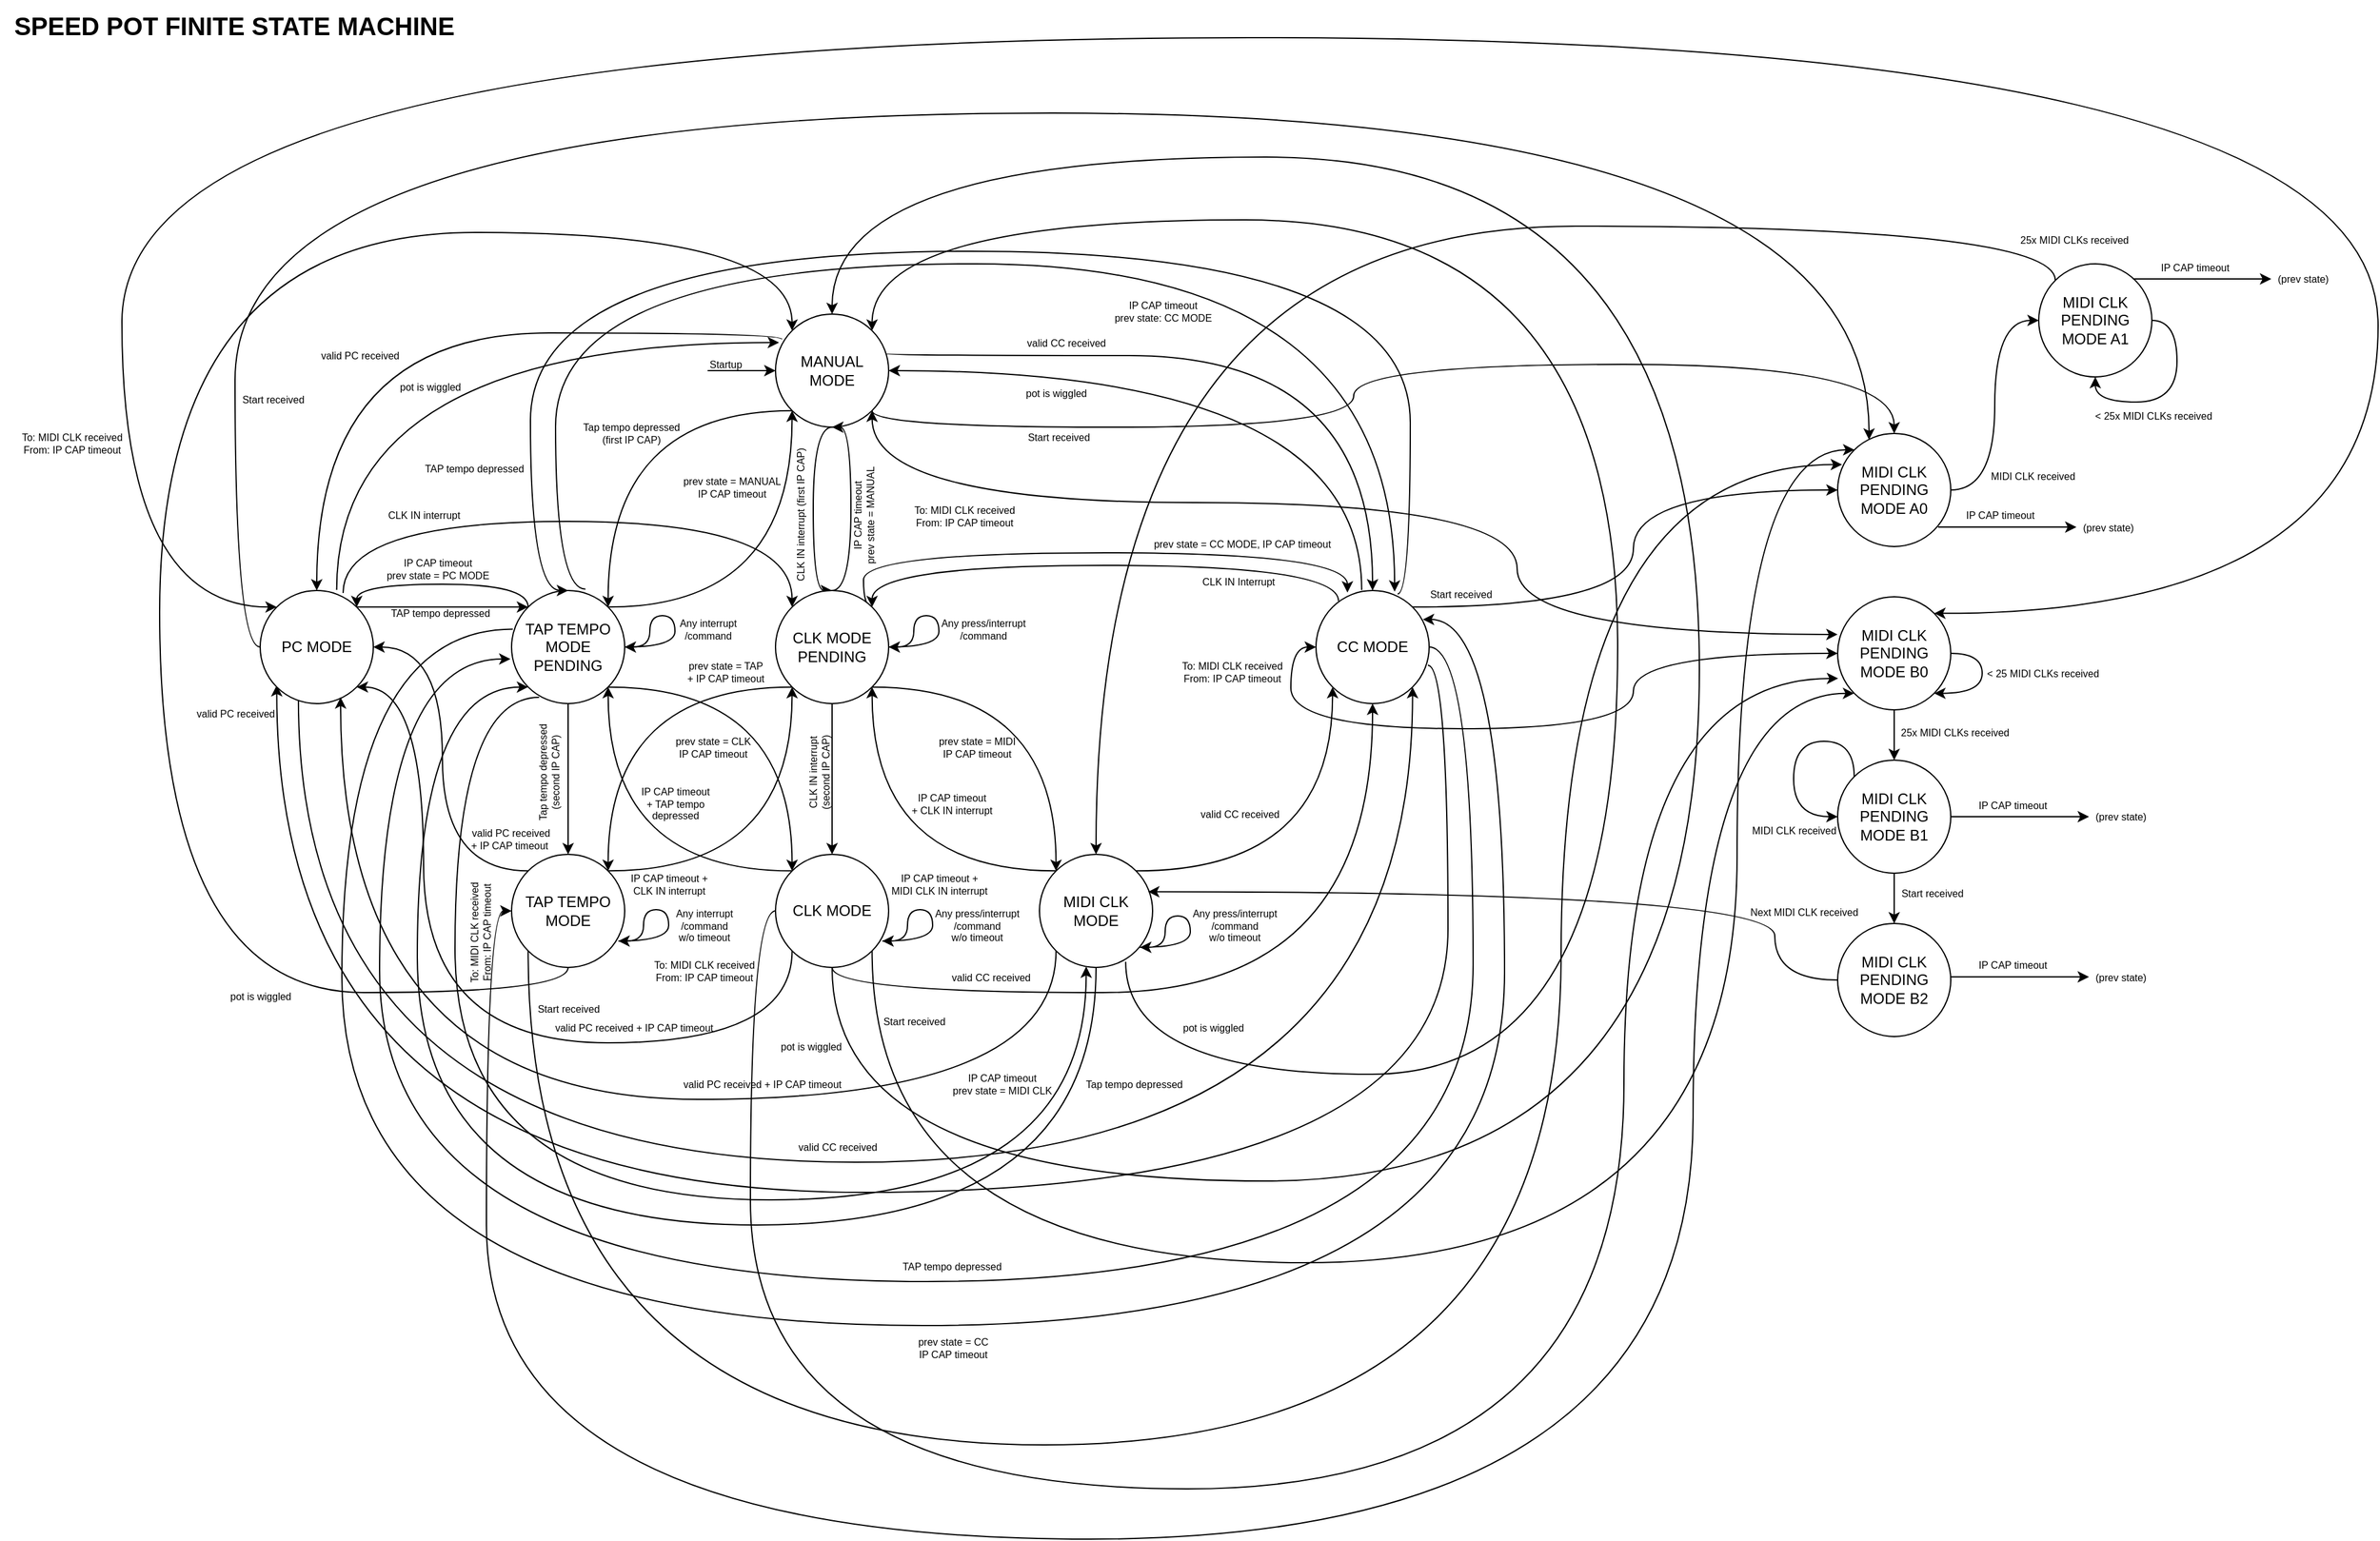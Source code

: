 <mxfile scale="1" border="0" version="26.0.15">
  <diagram name="Page-1" id="_fys5b6AIQsB8el1a2Oc">
    <mxGraphModel dx="2739" dy="2272" grid="1" gridSize="5" guides="1" tooltips="1" connect="1" arrows="1" fold="1" page="1" pageScale="1" pageWidth="827" pageHeight="1169" math="0" shadow="0">
      <root>
        <mxCell id="0" />
        <mxCell id="1" parent="0" />
        <mxCell id="tazJA-1fFO51e1FRlMbC-10" style="edgeStyle=orthogonalEdgeStyle;rounded=0;orthogonalLoop=1;jettySize=auto;html=1;exitX=0;exitY=0.5;exitDx=0;exitDy=0;startArrow=classic;startFill=1;endArrow=none;" parent="1" source="tazJA-1fFO51e1FRlMbC-1" edge="1">
          <mxGeometry relative="1" as="geometry">
            <mxPoint x="306" y="175" as="targetPoint" />
          </mxGeometry>
        </mxCell>
        <mxCell id="tazJA-1fFO51e1FRlMbC-13" style="edgeStyle=orthogonalEdgeStyle;rounded=0;orthogonalLoop=1;jettySize=auto;html=1;exitX=0;exitY=1;exitDx=0;exitDy=0;entryX=1;entryY=0;entryDx=0;entryDy=0;curved=1;" parent="1" source="tazJA-1fFO51e1FRlMbC-1" target="tazJA-1fFO51e1FRlMbC-3" edge="1">
          <mxGeometry relative="1" as="geometry" />
        </mxCell>
        <mxCell id="tazJA-1fFO51e1FRlMbC-15" style="edgeStyle=orthogonalEdgeStyle;rounded=0;orthogonalLoop=1;jettySize=auto;html=1;exitX=0.5;exitY=1;exitDx=0;exitDy=0;curved=1;entryX=0.5;entryY=0;entryDx=0;entryDy=0;" parent="1" source="tazJA-1fFO51e1FRlMbC-1" target="tazJA-1fFO51e1FRlMbC-4" edge="1">
          <mxGeometry relative="1" as="geometry">
            <Array as="points">
              <mxPoint x="390" y="220" />
              <mxPoint x="390" y="350" />
            </Array>
          </mxGeometry>
        </mxCell>
        <mxCell id="tazJA-1fFO51e1FRlMbC-99" style="edgeStyle=orthogonalEdgeStyle;rounded=0;orthogonalLoop=1;jettySize=auto;html=1;exitX=0.969;exitY=0.348;exitDx=0;exitDy=0;entryX=0.5;entryY=0;entryDx=0;entryDy=0;curved=1;exitPerimeter=0;" parent="1" source="tazJA-1fFO51e1FRlMbC-1" target="tazJA-1fFO51e1FRlMbC-83" edge="1">
          <mxGeometry relative="1" as="geometry">
            <Array as="points">
              <mxPoint x="447" y="163" />
              <mxPoint x="835" y="163" />
            </Array>
          </mxGeometry>
        </mxCell>
        <mxCell id="FzYKorGE5BNealrGVBfm-10" style="edgeStyle=orthogonalEdgeStyle;rounded=0;orthogonalLoop=1;jettySize=auto;html=1;exitX=1;exitY=1;exitDx=0;exitDy=0;entryX=0.5;entryY=0;entryDx=0;entryDy=0;curved=1;" edge="1" parent="1" source="tazJA-1fFO51e1FRlMbC-1" target="FzYKorGE5BNealrGVBfm-1">
          <mxGeometry relative="1" as="geometry">
            <Array as="points">
              <mxPoint x="437" y="220" />
              <mxPoint x="820" y="220" />
              <mxPoint x="820" y="170" />
              <mxPoint x="1250" y="170" />
            </Array>
          </mxGeometry>
        </mxCell>
        <mxCell id="FzYKorGE5BNealrGVBfm-18" style="edgeStyle=orthogonalEdgeStyle;rounded=0;orthogonalLoop=1;jettySize=auto;html=1;exitX=1;exitY=1;exitDx=0;exitDy=0;entryX=0;entryY=0.333;entryDx=0;entryDy=0;curved=1;entryPerimeter=0;startArrow=classic;startFill=1;" edge="1" parent="1" source="tazJA-1fFO51e1FRlMbC-1" target="FzYKorGE5BNealrGVBfm-4">
          <mxGeometry relative="1" as="geometry">
            <Array as="points">
              <mxPoint x="437" y="280" />
              <mxPoint x="950" y="280" />
              <mxPoint x="950" y="385" />
            </Array>
          </mxGeometry>
        </mxCell>
        <mxCell id="tazJA-1fFO51e1FRlMbC-1" value="MANUAL MODE" style="ellipse;whiteSpace=wrap;html=1;aspect=fixed;" parent="1" vertex="1">
          <mxGeometry x="360" y="130" width="90" height="90" as="geometry" />
        </mxCell>
        <mxCell id="tazJA-1fFO51e1FRlMbC-14" style="edgeStyle=orthogonalEdgeStyle;rounded=0;orthogonalLoop=1;jettySize=auto;html=1;exitX=1;exitY=0;exitDx=0;exitDy=0;entryX=0;entryY=1;entryDx=0;entryDy=0;curved=1;" parent="1" source="tazJA-1fFO51e1FRlMbC-3" target="tazJA-1fFO51e1FRlMbC-1" edge="1">
          <mxGeometry relative="1" as="geometry" />
        </mxCell>
        <mxCell id="tazJA-1fFO51e1FRlMbC-47" style="edgeStyle=orthogonalEdgeStyle;rounded=0;orthogonalLoop=1;jettySize=auto;html=1;exitX=1;exitY=1;exitDx=0;exitDy=0;entryX=0;entryY=0;entryDx=0;entryDy=0;curved=1;" parent="1" source="tazJA-1fFO51e1FRlMbC-3" target="tazJA-1fFO51e1FRlMbC-7" edge="1">
          <mxGeometry relative="1" as="geometry" />
        </mxCell>
        <mxCell id="tazJA-1fFO51e1FRlMbC-48" style="edgeStyle=orthogonalEdgeStyle;rounded=0;orthogonalLoop=1;jettySize=auto;html=1;exitX=0.5;exitY=1;exitDx=0;exitDy=0;entryX=0.5;entryY=0;entryDx=0;entryDy=0;" parent="1" source="tazJA-1fFO51e1FRlMbC-3" target="tazJA-1fFO51e1FRlMbC-6" edge="1">
          <mxGeometry relative="1" as="geometry" />
        </mxCell>
        <mxCell id="tazJA-1fFO51e1FRlMbC-66" style="edgeStyle=orthogonalEdgeStyle;rounded=0;orthogonalLoop=1;jettySize=auto;html=1;exitX=1;exitY=0.5;exitDx=0;exitDy=0;curved=1;entryX=1;entryY=0.5;entryDx=0;entryDy=0;" parent="1" source="tazJA-1fFO51e1FRlMbC-3" target="tazJA-1fFO51e1FRlMbC-3" edge="1">
          <mxGeometry relative="1" as="geometry">
            <mxPoint x="260" y="370" as="targetPoint" />
            <Array as="points">
              <mxPoint x="280" y="395" />
              <mxPoint x="280" y="370" />
              <mxPoint x="260" y="370" />
              <mxPoint x="260" y="395" />
            </Array>
          </mxGeometry>
        </mxCell>
        <mxCell id="tazJA-1fFO51e1FRlMbC-104" style="edgeStyle=orthogonalEdgeStyle;rounded=0;orthogonalLoop=1;jettySize=auto;html=1;exitX=0.011;exitY=0.341;exitDx=0;exitDy=0;entryX=0.944;entryY=0.256;entryDx=0;entryDy=0;curved=1;entryPerimeter=0;exitPerimeter=0;" parent="1" source="tazJA-1fFO51e1FRlMbC-3" target="tazJA-1fFO51e1FRlMbC-83" edge="1">
          <mxGeometry relative="1" as="geometry">
            <Array as="points">
              <mxPoint x="15" y="381" />
              <mxPoint x="15" y="935" />
              <mxPoint x="940" y="935" />
              <mxPoint x="940" y="373" />
            </Array>
          </mxGeometry>
        </mxCell>
        <mxCell id="m08XYHI6pesTjwAB6Csi-34" style="edgeStyle=orthogonalEdgeStyle;rounded=0;orthogonalLoop=1;jettySize=auto;html=1;exitX=0;exitY=0;exitDx=0;exitDy=0;entryX=1;entryY=0;entryDx=0;entryDy=0;curved=1;" parent="1" source="tazJA-1fFO51e1FRlMbC-3" target="tazJA-1fFO51e1FRlMbC-84" edge="1">
          <mxGeometry relative="1" as="geometry">
            <Array as="points">
              <mxPoint x="163" y="345" />
              <mxPoint x="27" y="345" />
            </Array>
          </mxGeometry>
        </mxCell>
        <mxCell id="tazJA-1fFO51e1FRlMbC-3" value="TAP TEMPO MODE PENDING" style="ellipse;whiteSpace=wrap;html=1;aspect=fixed;" parent="1" vertex="1">
          <mxGeometry x="150" y="350" width="90" height="90" as="geometry" />
        </mxCell>
        <mxCell id="tazJA-1fFO51e1FRlMbC-16" style="edgeStyle=orthogonalEdgeStyle;rounded=0;orthogonalLoop=1;jettySize=auto;html=1;exitX=0.5;exitY=0;exitDx=0;exitDy=0;entryX=0.5;entryY=1;entryDx=0;entryDy=0;curved=1;" parent="1" source="tazJA-1fFO51e1FRlMbC-4" target="tazJA-1fFO51e1FRlMbC-1" edge="1">
          <mxGeometry relative="1" as="geometry">
            <Array as="points">
              <mxPoint x="420" y="350" />
              <mxPoint x="420" y="220" />
            </Array>
          </mxGeometry>
        </mxCell>
        <mxCell id="tazJA-1fFO51e1FRlMbC-37" style="edgeStyle=orthogonalEdgeStyle;rounded=0;orthogonalLoop=1;jettySize=auto;html=1;exitX=0;exitY=1;exitDx=0;exitDy=0;entryX=1;entryY=0;entryDx=0;entryDy=0;curved=1;" parent="1" source="tazJA-1fFO51e1FRlMbC-4" target="tazJA-1fFO51e1FRlMbC-6" edge="1">
          <mxGeometry relative="1" as="geometry" />
        </mxCell>
        <mxCell id="tazJA-1fFO51e1FRlMbC-45" style="edgeStyle=orthogonalEdgeStyle;rounded=0;orthogonalLoop=1;jettySize=auto;html=1;exitX=1;exitY=1;exitDx=0;exitDy=0;entryX=0;entryY=0;entryDx=0;entryDy=0;curved=1;" parent="1" source="tazJA-1fFO51e1FRlMbC-4" target="tazJA-1fFO51e1FRlMbC-8" edge="1">
          <mxGeometry relative="1" as="geometry" />
        </mxCell>
        <mxCell id="tazJA-1fFO51e1FRlMbC-49" style="edgeStyle=orthogonalEdgeStyle;rounded=0;orthogonalLoop=1;jettySize=auto;html=1;exitX=0.5;exitY=1;exitDx=0;exitDy=0;" parent="1" source="tazJA-1fFO51e1FRlMbC-4" target="tazJA-1fFO51e1FRlMbC-7" edge="1">
          <mxGeometry relative="1" as="geometry" />
        </mxCell>
        <mxCell id="tazJA-1fFO51e1FRlMbC-94" style="edgeStyle=orthogonalEdgeStyle;rounded=0;orthogonalLoop=1;jettySize=auto;html=1;exitX=1;exitY=0;exitDx=0;exitDy=0;entryX=0.278;entryY=0.018;entryDx=0;entryDy=0;curved=1;entryPerimeter=0;" parent="1" source="tazJA-1fFO51e1FRlMbC-4" target="tazJA-1fFO51e1FRlMbC-83" edge="1">
          <mxGeometry relative="1" as="geometry">
            <Array as="points">
              <mxPoint x="430" y="363" />
              <mxPoint x="430" y="320" />
              <mxPoint x="815" y="320" />
            </Array>
          </mxGeometry>
        </mxCell>
        <mxCell id="tazJA-1fFO51e1FRlMbC-4" value="CLK MODE PENDING" style="ellipse;whiteSpace=wrap;html=1;aspect=fixed;" parent="1" vertex="1">
          <mxGeometry x="360" y="350" width="90" height="90" as="geometry" />
        </mxCell>
        <mxCell id="tazJA-1fFO51e1FRlMbC-36" style="edgeStyle=orthogonalEdgeStyle;rounded=0;orthogonalLoop=1;jettySize=auto;html=1;exitX=1;exitY=0;exitDx=0;exitDy=0;entryX=0;entryY=1;entryDx=0;entryDy=0;curved=1;" parent="1" source="tazJA-1fFO51e1FRlMbC-6" target="tazJA-1fFO51e1FRlMbC-4" edge="1">
          <mxGeometry relative="1" as="geometry" />
        </mxCell>
        <mxCell id="tazJA-1fFO51e1FRlMbC-102" style="edgeStyle=orthogonalEdgeStyle;rounded=0;orthogonalLoop=1;jettySize=auto;html=1;exitX=0.5;exitY=1;exitDx=0;exitDy=0;entryX=0;entryY=0;entryDx=0;entryDy=0;curved=1;" parent="1" source="tazJA-1fFO51e1FRlMbC-6" target="tazJA-1fFO51e1FRlMbC-1" edge="1">
          <mxGeometry relative="1" as="geometry">
            <Array as="points">
              <mxPoint x="195" y="670" />
              <mxPoint x="-130" y="670" />
              <mxPoint x="-130" y="65" />
              <mxPoint x="373" y="65" />
            </Array>
          </mxGeometry>
        </mxCell>
        <mxCell id="m08XYHI6pesTjwAB6Csi-29" style="edgeStyle=orthogonalEdgeStyle;rounded=0;orthogonalLoop=1;jettySize=auto;html=1;exitX=0;exitY=0;exitDx=0;exitDy=0;entryX=1;entryY=0.5;entryDx=0;entryDy=0;curved=1;" parent="1" source="tazJA-1fFO51e1FRlMbC-6" target="tazJA-1fFO51e1FRlMbC-84" edge="1">
          <mxGeometry relative="1" as="geometry" />
        </mxCell>
        <mxCell id="FzYKorGE5BNealrGVBfm-25" style="edgeStyle=orthogonalEdgeStyle;rounded=0;orthogonalLoop=1;jettySize=auto;html=1;exitX=0;exitY=0.5;exitDx=0;exitDy=0;entryX=0;entryY=1;entryDx=0;entryDy=0;curved=1;startArrow=classic;startFill=1;" edge="1" parent="1" source="tazJA-1fFO51e1FRlMbC-6" target="FzYKorGE5BNealrGVBfm-4">
          <mxGeometry relative="1" as="geometry">
            <Array as="points">
              <mxPoint x="130" y="605" />
              <mxPoint x="130" y="1105" />
              <mxPoint x="1090" y="1105" />
              <mxPoint x="1090" y="432" />
            </Array>
          </mxGeometry>
        </mxCell>
        <mxCell id="tazJA-1fFO51e1FRlMbC-6" value="TAP TEMPO MODE" style="ellipse;whiteSpace=wrap;html=1;aspect=fixed;" parent="1" vertex="1">
          <mxGeometry x="150" y="560" width="90" height="90" as="geometry" />
        </mxCell>
        <mxCell id="tazJA-1fFO51e1FRlMbC-46" style="edgeStyle=orthogonalEdgeStyle;rounded=0;orthogonalLoop=1;jettySize=auto;html=1;exitX=0;exitY=0;exitDx=0;exitDy=0;entryX=1;entryY=1;entryDx=0;entryDy=0;curved=1;" parent="1" source="tazJA-1fFO51e1FRlMbC-7" target="tazJA-1fFO51e1FRlMbC-3" edge="1">
          <mxGeometry relative="1" as="geometry" />
        </mxCell>
        <mxCell id="tazJA-1fFO51e1FRlMbC-87" style="edgeStyle=orthogonalEdgeStyle;rounded=0;orthogonalLoop=1;jettySize=auto;html=1;exitX=0.5;exitY=1;exitDx=0;exitDy=0;entryX=0.5;entryY=1;entryDx=0;entryDy=0;curved=1;" parent="1" source="tazJA-1fFO51e1FRlMbC-7" target="tazJA-1fFO51e1FRlMbC-83" edge="1">
          <mxGeometry relative="1" as="geometry" />
        </mxCell>
        <mxCell id="tazJA-1fFO51e1FRlMbC-101" style="edgeStyle=orthogonalEdgeStyle;rounded=0;orthogonalLoop=1;jettySize=auto;html=1;exitX=0.5;exitY=1;exitDx=0;exitDy=0;entryX=0.5;entryY=0;entryDx=0;entryDy=0;curved=1;" parent="1" source="tazJA-1fFO51e1FRlMbC-7" target="tazJA-1fFO51e1FRlMbC-1" edge="1">
          <mxGeometry relative="1" as="geometry">
            <Array as="points">
              <mxPoint x="405" y="820" />
              <mxPoint x="1095" y="820" />
              <mxPoint x="1095" y="5" />
              <mxPoint x="405" y="5" />
            </Array>
          </mxGeometry>
        </mxCell>
        <mxCell id="m08XYHI6pesTjwAB6Csi-37" style="edgeStyle=orthogonalEdgeStyle;rounded=0;orthogonalLoop=1;jettySize=auto;html=1;exitX=0;exitY=1;exitDx=0;exitDy=0;entryX=1;entryY=1;entryDx=0;entryDy=0;curved=1;" parent="1" source="tazJA-1fFO51e1FRlMbC-7" target="tazJA-1fFO51e1FRlMbC-84" edge="1">
          <mxGeometry relative="1" as="geometry">
            <Array as="points">
              <mxPoint x="373" y="710" />
              <mxPoint x="80" y="710" />
              <mxPoint x="80" y="427" />
            </Array>
          </mxGeometry>
        </mxCell>
        <mxCell id="FzYKorGE5BNealrGVBfm-7" style="edgeStyle=orthogonalEdgeStyle;rounded=0;orthogonalLoop=1;jettySize=auto;html=1;exitX=1;exitY=1;exitDx=0;exitDy=0;curved=1;" edge="1" parent="1" source="tazJA-1fFO51e1FRlMbC-7" target="FzYKorGE5BNealrGVBfm-1">
          <mxGeometry relative="1" as="geometry">
            <Array as="points">
              <mxPoint x="437" y="885" />
              <mxPoint x="1125" y="885" />
              <mxPoint x="1125" y="238" />
            </Array>
          </mxGeometry>
        </mxCell>
        <mxCell id="tazJA-1fFO51e1FRlMbC-7" value="CLK MODE" style="ellipse;whiteSpace=wrap;html=1;aspect=fixed;" parent="1" vertex="1">
          <mxGeometry x="360" y="560" width="90" height="90" as="geometry" />
        </mxCell>
        <mxCell id="tazJA-1fFO51e1FRlMbC-44" style="edgeStyle=orthogonalEdgeStyle;rounded=0;orthogonalLoop=1;jettySize=auto;html=1;exitX=0;exitY=0;exitDx=0;exitDy=0;entryX=1;entryY=1;entryDx=0;entryDy=0;curved=1;" parent="1" source="tazJA-1fFO51e1FRlMbC-8" target="tazJA-1fFO51e1FRlMbC-4" edge="1">
          <mxGeometry relative="1" as="geometry" />
        </mxCell>
        <mxCell id="tazJA-1fFO51e1FRlMbC-85" style="edgeStyle=orthogonalEdgeStyle;rounded=0;orthogonalLoop=1;jettySize=auto;html=1;exitX=1;exitY=0;exitDx=0;exitDy=0;entryX=0;entryY=1;entryDx=0;entryDy=0;curved=1;" parent="1" source="tazJA-1fFO51e1FRlMbC-8" target="tazJA-1fFO51e1FRlMbC-83" edge="1">
          <mxGeometry relative="1" as="geometry" />
        </mxCell>
        <mxCell id="tazJA-1fFO51e1FRlMbC-100" style="edgeStyle=orthogonalEdgeStyle;rounded=0;orthogonalLoop=1;jettySize=auto;html=1;exitX=0.762;exitY=0.95;exitDx=0;exitDy=0;entryX=1;entryY=0;entryDx=0;entryDy=0;curved=1;exitPerimeter=0;" parent="1" source="tazJA-1fFO51e1FRlMbC-8" target="tazJA-1fFO51e1FRlMbC-1" edge="1">
          <mxGeometry relative="1" as="geometry">
            <Array as="points">
              <mxPoint x="639" y="735" />
              <mxPoint x="1030" y="735" />
              <mxPoint x="1030" y="55" />
              <mxPoint x="437" y="55" />
            </Array>
          </mxGeometry>
        </mxCell>
        <mxCell id="G2X-WdQsFovDFpjeZzKB-3" style="edgeStyle=orthogonalEdgeStyle;rounded=0;orthogonalLoop=1;jettySize=auto;html=1;exitX=0.5;exitY=1;exitDx=0;exitDy=0;entryX=0;entryY=1;entryDx=0;entryDy=0;curved=1;" parent="1" source="tazJA-1fFO51e1FRlMbC-8" target="tazJA-1fFO51e1FRlMbC-3" edge="1">
          <mxGeometry relative="1" as="geometry">
            <Array as="points">
              <mxPoint x="615" y="855" />
              <mxPoint x="75" y="855" />
              <mxPoint x="75" y="427" />
            </Array>
          </mxGeometry>
        </mxCell>
        <mxCell id="FzYKorGE5BNealrGVBfm-57" style="edgeStyle=orthogonalEdgeStyle;rounded=0;orthogonalLoop=1;jettySize=auto;html=1;exitX=0.5;exitY=0;exitDx=0;exitDy=0;entryX=0;entryY=0;entryDx=0;entryDy=0;endArrow=none;startFill=1;startArrow=classic;curved=1;" edge="1" parent="1" source="tazJA-1fFO51e1FRlMbC-8" target="FzYKorGE5BNealrGVBfm-54">
          <mxGeometry relative="1" as="geometry">
            <Array as="points">
              <mxPoint x="615" y="60" />
              <mxPoint x="1378" y="60" />
            </Array>
          </mxGeometry>
        </mxCell>
        <mxCell id="tazJA-1fFO51e1FRlMbC-8" value="MIDI CLK MODE" style="ellipse;whiteSpace=wrap;html=1;aspect=fixed;" parent="1" vertex="1">
          <mxGeometry x="570" y="560" width="90" height="90" as="geometry" />
        </mxCell>
        <mxCell id="tazJA-1fFO51e1FRlMbC-11" value="Startup" style="text;html=1;align=center;verticalAlign=middle;resizable=0;points=[];autosize=1;strokeColor=none;fillColor=none;fontSize=8;" parent="1" vertex="1">
          <mxGeometry x="295" y="160" width="50" height="20" as="geometry" />
        </mxCell>
        <mxCell id="tazJA-1fFO51e1FRlMbC-12" value="SPEED POT FINITE STATE MACHINE" style="text;html=1;align=center;verticalAlign=middle;resizable=0;points=[];autosize=1;strokeColor=none;fillColor=none;fontStyle=1;fontSize=20;" parent="1" vertex="1">
          <mxGeometry x="-256.5" y="-120" width="370" height="40" as="geometry" />
        </mxCell>
        <mxCell id="tazJA-1fFO51e1FRlMbC-30" value="Tap tempo depressed&lt;div&gt;(first IP CAP)&lt;/div&gt;" style="text;html=1;align=center;verticalAlign=middle;resizable=0;points=[];autosize=1;strokeColor=none;fillColor=none;fontSize=8;" parent="1" vertex="1">
          <mxGeometry x="195" y="210" width="100" height="30" as="geometry" />
        </mxCell>
        <mxCell id="tazJA-1fFO51e1FRlMbC-31" value="&lt;div&gt;prev state = MANUAL&lt;/div&gt;IP CAP timeout" style="text;html=1;align=center;verticalAlign=middle;resizable=0;points=[];autosize=1;strokeColor=none;fillColor=none;fontSize=8;" parent="1" vertex="1">
          <mxGeometry x="275" y="252.5" width="100" height="30" as="geometry" />
        </mxCell>
        <mxCell id="tazJA-1fFO51e1FRlMbC-32" value="CLK IN interrupt (first IP CAP)" style="text;html=1;align=center;verticalAlign=middle;resizable=0;points=[];autosize=1;strokeColor=none;fillColor=none;fontSize=8;rotation=-90;" parent="1" vertex="1">
          <mxGeometry x="315" y="280" width="130" height="20" as="geometry" />
        </mxCell>
        <mxCell id="tazJA-1fFO51e1FRlMbC-33" value="IP CAP timeout&lt;div&gt;prev state = MANUAL&lt;/div&gt;" style="text;html=1;align=center;verticalAlign=middle;resizable=0;points=[];autosize=1;strokeColor=none;fillColor=none;fontSize=8;rotation=-90;" parent="1" vertex="1">
          <mxGeometry x="380" y="273" width="100" height="35" as="geometry" />
        </mxCell>
        <mxCell id="tazJA-1fFO51e1FRlMbC-51" value="Tap tempo depressed&lt;div&gt;(second IP CAP)&lt;/div&gt;" style="text;html=1;align=center;verticalAlign=middle;resizable=0;points=[];autosize=1;strokeColor=none;fillColor=none;fontSize=8;rotation=-90;" parent="1" vertex="1">
          <mxGeometry x="130" y="480" width="100" height="30" as="geometry" />
        </mxCell>
        <mxCell id="tazJA-1fFO51e1FRlMbC-52" value="CLK IN interrupt&lt;br&gt;&lt;div&gt;(second IP CAP)&lt;/div&gt;" style="text;html=1;align=center;verticalAlign=middle;resizable=0;points=[];autosize=1;strokeColor=none;fillColor=none;fontSize=8;rotation=-90;" parent="1" vertex="1">
          <mxGeometry x="355" y="480" width="80" height="30" as="geometry" />
        </mxCell>
        <mxCell id="tazJA-1fFO51e1FRlMbC-54" value="IP CAP timeout&lt;div&gt;+ TAP tempo&lt;/div&gt;&lt;div&gt;depressed&lt;/div&gt;" style="text;html=1;align=center;verticalAlign=middle;resizable=0;points=[];autosize=1;strokeColor=none;fillColor=none;fontSize=8;" parent="1" vertex="1">
          <mxGeometry x="240" y="500" width="80" height="40" as="geometry" />
        </mxCell>
        <mxCell id="tazJA-1fFO51e1FRlMbC-55" value="&lt;div&gt;prev state = CLK&lt;/div&gt;IP CAP timeout" style="text;html=1;align=center;verticalAlign=middle;resizable=0;points=[];autosize=1;strokeColor=none;fillColor=none;fontSize=8;" parent="1" vertex="1">
          <mxGeometry x="270" y="460" width="80" height="30" as="geometry" />
        </mxCell>
        <mxCell id="tazJA-1fFO51e1FRlMbC-57" value="&lt;div&gt;prev state = TAP&lt;/div&gt;+ IP CAP timeout" style="text;html=1;align=center;verticalAlign=middle;resizable=0;points=[];autosize=1;strokeColor=none;fillColor=none;fontSize=8;" parent="1" vertex="1">
          <mxGeometry x="280" y="400" width="80" height="30" as="geometry" />
        </mxCell>
        <mxCell id="tazJA-1fFO51e1FRlMbC-58" value="IP CAP timeout +&lt;div&gt;CLK IN interrupt&lt;/div&gt;" style="text;html=1;align=center;verticalAlign=middle;resizable=0;points=[];autosize=1;strokeColor=none;fillColor=none;fontSize=8;" parent="1" vertex="1">
          <mxGeometry x="235" y="569" width="80" height="30" as="geometry" />
        </mxCell>
        <mxCell id="tazJA-1fFO51e1FRlMbC-59" value="IP CAP timeout&lt;div&gt;+ CLK IN interrupt&lt;/div&gt;" style="text;html=1;align=center;verticalAlign=middle;resizable=0;points=[];autosize=1;strokeColor=none;fillColor=none;fontSize=8;" parent="1" vertex="1">
          <mxGeometry x="455" y="505" width="90" height="30" as="geometry" />
        </mxCell>
        <mxCell id="tazJA-1fFO51e1FRlMbC-60" value="&lt;div&gt;prev state = MIDI&lt;/div&gt;IP CAP timeout" style="text;html=1;align=center;verticalAlign=middle;resizable=0;points=[];autosize=1;strokeColor=none;fillColor=none;fontSize=8;" parent="1" vertex="1">
          <mxGeometry x="480" y="460" width="80" height="30" as="geometry" />
        </mxCell>
        <mxCell id="tazJA-1fFO51e1FRlMbC-62" value="IP CAP timeout +&lt;div&gt;MIDI CLK IN interrupt&lt;/div&gt;" style="text;html=1;align=center;verticalAlign=middle;resizable=0;points=[];autosize=1;strokeColor=none;fillColor=none;fontSize=8;" parent="1" vertex="1">
          <mxGeometry x="440" y="569" width="100" height="30" as="geometry" />
        </mxCell>
        <mxCell id="tazJA-1fFO51e1FRlMbC-68" style="edgeStyle=orthogonalEdgeStyle;rounded=0;orthogonalLoop=1;jettySize=auto;html=1;exitX=1;exitY=0.5;exitDx=0;exitDy=0;curved=1;entryX=1;entryY=0.5;entryDx=0;entryDy=0;" parent="1" edge="1">
          <mxGeometry relative="1" as="geometry">
            <mxPoint x="450" y="395" as="targetPoint" />
            <mxPoint x="450" y="395" as="sourcePoint" />
            <Array as="points">
              <mxPoint x="490" y="395" />
              <mxPoint x="490" y="370" />
              <mxPoint x="470" y="370" />
              <mxPoint x="470" y="395" />
            </Array>
          </mxGeometry>
        </mxCell>
        <mxCell id="tazJA-1fFO51e1FRlMbC-72" value="Any interrupt&lt;div&gt;/command&lt;/div&gt;" style="text;html=1;align=center;verticalAlign=middle;resizable=0;points=[];autosize=1;strokeColor=none;fillColor=none;fontSize=8;" parent="1" vertex="1">
          <mxGeometry x="273" y="363" width="65" height="35" as="geometry" />
        </mxCell>
        <mxCell id="tazJA-1fFO51e1FRlMbC-75" style="edgeStyle=orthogonalEdgeStyle;rounded=0;orthogonalLoop=1;jettySize=auto;html=1;exitX=1;exitY=0.5;exitDx=0;exitDy=0;curved=1;entryX=1;entryY=0.5;entryDx=0;entryDy=0;" parent="1" edge="1">
          <mxGeometry relative="1" as="geometry">
            <mxPoint x="235" y="629" as="targetPoint" />
            <mxPoint x="235" y="629" as="sourcePoint" />
            <Array as="points">
              <mxPoint x="275" y="629" />
              <mxPoint x="275" y="604" />
              <mxPoint x="255" y="604" />
              <mxPoint x="255" y="629" />
            </Array>
          </mxGeometry>
        </mxCell>
        <mxCell id="tazJA-1fFO51e1FRlMbC-78" style="edgeStyle=orthogonalEdgeStyle;rounded=0;orthogonalLoop=1;jettySize=auto;html=1;exitX=1;exitY=0.5;exitDx=0;exitDy=0;curved=1;entryX=1;entryY=0.5;entryDx=0;entryDy=0;" parent="1" edge="1">
          <mxGeometry relative="1" as="geometry">
            <mxPoint x="445" y="629" as="targetPoint" />
            <mxPoint x="445" y="629" as="sourcePoint" />
            <Array as="points">
              <mxPoint x="485" y="629" />
              <mxPoint x="485" y="604" />
              <mxPoint x="465" y="604" />
              <mxPoint x="465" y="629" />
            </Array>
          </mxGeometry>
        </mxCell>
        <mxCell id="tazJA-1fFO51e1FRlMbC-80" style="edgeStyle=orthogonalEdgeStyle;rounded=0;orthogonalLoop=1;jettySize=auto;html=1;exitX=1;exitY=0.5;exitDx=0;exitDy=0;curved=1;entryX=1;entryY=0.5;entryDx=0;entryDy=0;" parent="1" edge="1">
          <mxGeometry relative="1" as="geometry">
            <mxPoint x="650" y="634" as="targetPoint" />
            <mxPoint x="650" y="634" as="sourcePoint" />
            <Array as="points">
              <mxPoint x="690" y="634" />
              <mxPoint x="690" y="609" />
              <mxPoint x="670" y="609" />
              <mxPoint x="670" y="634" />
            </Array>
          </mxGeometry>
        </mxCell>
        <mxCell id="tazJA-1fFO51e1FRlMbC-91" style="edgeStyle=orthogonalEdgeStyle;rounded=0;orthogonalLoop=1;jettySize=auto;html=1;exitX=0.989;exitY=0.678;exitDx=0;exitDy=0;entryX=0;entryY=1;entryDx=0;entryDy=0;curved=1;exitPerimeter=0;" parent="1" edge="1">
          <mxGeometry relative="1" as="geometry">
            <Array as="points">
              <mxPoint x="895" y="410" />
              <mxPoint x="895" y="829" />
              <mxPoint x="-37" y="829" />
            </Array>
            <mxPoint x="879.01" y="409.52" as="sourcePoint" />
            <mxPoint x="-36.82" y="425.32" as="targetPoint" />
          </mxGeometry>
        </mxCell>
        <mxCell id="tazJA-1fFO51e1FRlMbC-93" style="edgeStyle=orthogonalEdgeStyle;rounded=0;orthogonalLoop=1;jettySize=auto;html=1;entryX=1;entryY=0;entryDx=0;entryDy=0;curved=1;exitX=0.199;exitY=0.093;exitDx=0;exitDy=0;exitPerimeter=0;" parent="1" source="tazJA-1fFO51e1FRlMbC-83" target="tazJA-1fFO51e1FRlMbC-4" edge="1">
          <mxGeometry relative="1" as="geometry">
            <Array as="points">
              <mxPoint x="808" y="330" />
              <mxPoint x="437" y="330" />
            </Array>
          </mxGeometry>
        </mxCell>
        <mxCell id="tazJA-1fFO51e1FRlMbC-95" style="edgeStyle=orthogonalEdgeStyle;rounded=0;orthogonalLoop=1;jettySize=auto;html=1;exitX=0.722;exitY=0.03;exitDx=0;exitDy=0;entryX=0.5;entryY=0;entryDx=0;entryDy=0;curved=1;exitPerimeter=0;" parent="1" source="tazJA-1fFO51e1FRlMbC-83" target="tazJA-1fFO51e1FRlMbC-3" edge="1">
          <mxGeometry relative="1" as="geometry">
            <Array as="points">
              <mxPoint x="865" y="353" />
              <mxPoint x="865" y="80" />
              <mxPoint x="165" y="80" />
              <mxPoint x="165" y="350" />
            </Array>
          </mxGeometry>
        </mxCell>
        <mxCell id="tazJA-1fFO51e1FRlMbC-98" style="edgeStyle=orthogonalEdgeStyle;rounded=0;orthogonalLoop=1;jettySize=auto;html=1;exitX=0.404;exitY=-0.004;exitDx=0;exitDy=0;entryX=1;entryY=0.5;entryDx=0;entryDy=0;curved=1;exitPerimeter=0;" parent="1" source="tazJA-1fFO51e1FRlMbC-83" target="tazJA-1fFO51e1FRlMbC-1" edge="1">
          <mxGeometry relative="1" as="geometry" />
        </mxCell>
        <mxCell id="tazJA-1fFO51e1FRlMbC-103" style="edgeStyle=orthogonalEdgeStyle;rounded=0;orthogonalLoop=1;jettySize=auto;html=1;exitX=1;exitY=0.5;exitDx=0;exitDy=0;entryX=-0.01;entryY=0.606;entryDx=0;entryDy=0;curved=1;entryPerimeter=0;" parent="1" source="tazJA-1fFO51e1FRlMbC-83" target="tazJA-1fFO51e1FRlMbC-3" edge="1">
          <mxGeometry relative="1" as="geometry">
            <Array as="points">
              <mxPoint x="915" y="395" />
              <mxPoint x="915" y="900" />
              <mxPoint x="45" y="900" />
              <mxPoint x="45" y="405" />
            </Array>
          </mxGeometry>
        </mxCell>
        <mxCell id="FzYKorGE5BNealrGVBfm-5" style="edgeStyle=orthogonalEdgeStyle;rounded=0;orthogonalLoop=1;jettySize=auto;html=1;exitX=1;exitY=0;exitDx=0;exitDy=0;entryX=0;entryY=0.5;entryDx=0;entryDy=0;curved=1;" edge="1" parent="1" source="tazJA-1fFO51e1FRlMbC-83" target="FzYKorGE5BNealrGVBfm-1">
          <mxGeometry relative="1" as="geometry" />
        </mxCell>
        <mxCell id="FzYKorGE5BNealrGVBfm-16" style="edgeStyle=orthogonalEdgeStyle;rounded=0;orthogonalLoop=1;jettySize=auto;html=1;exitX=0;exitY=0.5;exitDx=0;exitDy=0;entryX=0;entryY=0.5;entryDx=0;entryDy=0;curved=1;startArrow=classic;startFill=1;" edge="1" parent="1" source="tazJA-1fFO51e1FRlMbC-83" target="FzYKorGE5BNealrGVBfm-4">
          <mxGeometry relative="1" as="geometry" />
        </mxCell>
        <mxCell id="tazJA-1fFO51e1FRlMbC-83" value="CC MODE" style="ellipse;whiteSpace=wrap;html=1;aspect=fixed;" parent="1" vertex="1">
          <mxGeometry x="790" y="350" width="90" height="90" as="geometry" />
        </mxCell>
        <mxCell id="tazJA-1fFO51e1FRlMbC-92" style="edgeStyle=orthogonalEdgeStyle;rounded=0;orthogonalLoop=1;jettySize=auto;html=1;exitX=0.338;exitY=0.963;exitDx=0;exitDy=0;entryX=1;entryY=1;entryDx=0;entryDy=0;curved=1;exitPerimeter=0;" parent="1" source="tazJA-1fFO51e1FRlMbC-84" target="tazJA-1fFO51e1FRlMbC-83" edge="1">
          <mxGeometry relative="1" as="geometry">
            <Array as="points">
              <mxPoint x="-20" y="805" />
              <mxPoint x="867" y="805" />
            </Array>
          </mxGeometry>
        </mxCell>
        <mxCell id="m08XYHI6pesTjwAB6Csi-33" style="edgeStyle=orthogonalEdgeStyle;rounded=0;orthogonalLoop=1;jettySize=auto;html=1;exitX=1;exitY=0;exitDx=0;exitDy=0;entryX=0;entryY=0;entryDx=0;entryDy=0;" parent="1" source="tazJA-1fFO51e1FRlMbC-84" target="tazJA-1fFO51e1FRlMbC-3" edge="1">
          <mxGeometry relative="1" as="geometry" />
        </mxCell>
        <mxCell id="FzYKorGE5BNealrGVBfm-28" style="edgeStyle=orthogonalEdgeStyle;rounded=0;orthogonalLoop=1;jettySize=auto;html=1;exitX=0;exitY=0;exitDx=0;exitDy=0;entryX=1;entryY=0;entryDx=0;entryDy=0;curved=1;startArrow=classic;startFill=1;" edge="1" parent="1" source="tazJA-1fFO51e1FRlMbC-84" target="FzYKorGE5BNealrGVBfm-4">
          <mxGeometry relative="1" as="geometry">
            <Array as="points">
              <mxPoint x="-160" y="363" />
              <mxPoint x="-160" y="-90" />
              <mxPoint x="1635" y="-90" />
              <mxPoint x="1635" y="368" />
            </Array>
          </mxGeometry>
        </mxCell>
        <mxCell id="tazJA-1fFO51e1FRlMbC-84" value="PC MODE" style="ellipse;whiteSpace=wrap;html=1;aspect=fixed;" parent="1" vertex="1">
          <mxGeometry x="-50" y="350" width="90" height="90" as="geometry" />
        </mxCell>
        <mxCell id="tazJA-1fFO51e1FRlMbC-97" style="edgeStyle=orthogonalEdgeStyle;rounded=0;orthogonalLoop=1;jettySize=auto;html=1;exitX=0.653;exitY=-0.012;exitDx=0;exitDy=0;entryX=0.695;entryY=0.01;entryDx=0;entryDy=0;entryPerimeter=0;curved=1;exitPerimeter=0;" parent="1" source="tazJA-1fFO51e1FRlMbC-3" target="tazJA-1fFO51e1FRlMbC-83" edge="1">
          <mxGeometry relative="1" as="geometry">
            <Array as="points">
              <mxPoint x="185" y="349" />
              <mxPoint x="185" y="90" />
              <mxPoint x="853" y="90" />
            </Array>
          </mxGeometry>
        </mxCell>
        <mxCell id="tazJA-1fFO51e1FRlMbC-105" style="edgeStyle=orthogonalEdgeStyle;rounded=0;orthogonalLoop=1;jettySize=auto;html=1;exitX=0.676;exitY=-0.005;exitDx=0;exitDy=0;entryX=0.031;entryY=0.252;entryDx=0;entryDy=0;entryPerimeter=0;curved=1;exitPerimeter=0;" parent="1" source="tazJA-1fFO51e1FRlMbC-84" target="tazJA-1fFO51e1FRlMbC-1" edge="1">
          <mxGeometry relative="1" as="geometry">
            <Array as="points">
              <mxPoint x="11" y="153" />
            </Array>
          </mxGeometry>
        </mxCell>
        <mxCell id="tazJA-1fFO51e1FRlMbC-106" style="edgeStyle=orthogonalEdgeStyle;rounded=0;orthogonalLoop=1;jettySize=auto;html=1;exitX=0.5;exitY=0;exitDx=0;exitDy=0;entryX=0.056;entryY=0.222;entryDx=0;entryDy=0;entryPerimeter=0;curved=1;startArrow=classic;startFill=1;endArrow=none;" parent="1" source="tazJA-1fFO51e1FRlMbC-84" target="tazJA-1fFO51e1FRlMbC-1" edge="1">
          <mxGeometry relative="1" as="geometry">
            <Array as="points">
              <mxPoint x="-5" y="145" />
              <mxPoint x="365" y="145" />
            </Array>
          </mxGeometry>
        </mxCell>
        <mxCell id="m08XYHI6pesTjwAB6Csi-4" value="&lt;div&gt;CLK IN Interrupt&lt;/div&gt;" style="text;html=1;align=center;verticalAlign=middle;resizable=0;points=[];autosize=1;strokeColor=none;fillColor=none;fontSize=8;" parent="1" vertex="1">
          <mxGeometry x="687.5" y="330" width="80" height="25" as="geometry" />
        </mxCell>
        <mxCell id="m08XYHI6pesTjwAB6Csi-5" value="&lt;div&gt;prev state = CC MODE, IP CAP timeout&lt;/div&gt;" style="text;html=1;align=center;verticalAlign=middle;resizable=0;points=[];autosize=1;strokeColor=none;fillColor=none;fontSize=8;" parent="1" vertex="1">
          <mxGeometry x="651" y="300" width="160" height="25" as="geometry" />
        </mxCell>
        <mxCell id="m08XYHI6pesTjwAB6Csi-6" value="&lt;div&gt;valid CC received&lt;/div&gt;" style="text;html=1;align=center;verticalAlign=middle;resizable=0;points=[];autosize=1;strokeColor=none;fillColor=none;fontSize=8;" parent="1" vertex="1">
          <mxGeometry x="548" y="140" width="85" height="25" as="geometry" />
        </mxCell>
        <mxCell id="m08XYHI6pesTjwAB6Csi-7" value="&lt;div&gt;pot is wiggled&lt;/div&gt;" style="text;html=1;align=center;verticalAlign=middle;resizable=0;points=[];autosize=1;strokeColor=none;fillColor=none;fontSize=8;" parent="1" vertex="1">
          <mxGeometry x="548" y="180" width="70" height="25" as="geometry" />
        </mxCell>
        <mxCell id="m08XYHI6pesTjwAB6Csi-8" value="&lt;div&gt;TAP tempo depressed&lt;/div&gt;" style="text;html=1;align=center;verticalAlign=middle;resizable=0;points=[];autosize=1;strokeColor=none;fillColor=none;fontSize=8;" parent="1" vertex="1">
          <mxGeometry x="70" y="240" width="100" height="25" as="geometry" />
        </mxCell>
        <mxCell id="m08XYHI6pesTjwAB6Csi-9" value="IP CAP timeout&lt;div&gt;prev state: CC MODE&lt;/div&gt;" style="text;html=1;align=center;verticalAlign=middle;resizable=0;points=[];autosize=1;strokeColor=none;fillColor=none;fontSize=8;" parent="1" vertex="1">
          <mxGeometry x="618" y="110" width="100" height="35" as="geometry" />
        </mxCell>
        <mxCell id="m08XYHI6pesTjwAB6Csi-11" value="&lt;div&gt;pot is wiggled&lt;/div&gt;" style="text;html=1;align=center;verticalAlign=middle;resizable=0;points=[];autosize=1;strokeColor=none;fillColor=none;fontSize=8;" parent="1" vertex="1">
          <mxGeometry x="673" y="685" width="70" height="25" as="geometry" />
        </mxCell>
        <mxCell id="m08XYHI6pesTjwAB6Csi-12" value="&lt;div&gt;pot is wiggled&lt;/div&gt;" style="text;html=1;align=center;verticalAlign=middle;resizable=0;points=[];autosize=1;strokeColor=none;fillColor=none;fontSize=8;" parent="1" vertex="1">
          <mxGeometry x="353" y="700" width="70" height="25" as="geometry" />
        </mxCell>
        <mxCell id="m08XYHI6pesTjwAB6Csi-13" value="&lt;div&gt;pot is wiggled&lt;/div&gt;" style="text;html=1;align=center;verticalAlign=middle;resizable=0;points=[];autosize=1;strokeColor=none;fillColor=none;fontSize=8;" parent="1" vertex="1">
          <mxGeometry x="-85" y="660" width="70" height="25" as="geometry" />
        </mxCell>
        <mxCell id="m08XYHI6pesTjwAB6Csi-14" value="&lt;div&gt;&amp;nbsp;valid CC received&lt;/div&gt;" style="text;html=1;align=center;verticalAlign=middle;resizable=0;points=[];autosize=1;strokeColor=none;fillColor=none;fontSize=8;" parent="1" vertex="1">
          <mxGeometry x="365" y="780" width="85" height="25" as="geometry" />
        </mxCell>
        <mxCell id="m08XYHI6pesTjwAB6Csi-17" value="&lt;div&gt;&amp;nbsp;valid PC received&lt;/div&gt;" style="text;html=1;align=center;verticalAlign=middle;resizable=0;points=[];autosize=1;strokeColor=none;fillColor=none;fontSize=8;" parent="1" vertex="1">
          <mxGeometry x="-114" y="435" width="85" height="25" as="geometry" />
        </mxCell>
        <mxCell id="m08XYHI6pesTjwAB6Csi-20" value="&lt;div&gt;&amp;nbsp;valid CC received&lt;/div&gt;" style="text;html=1;align=center;verticalAlign=middle;resizable=0;points=[];autosize=1;strokeColor=none;fillColor=none;fontSize=8;" parent="1" vertex="1">
          <mxGeometry x="685" y="515" width="85" height="25" as="geometry" />
        </mxCell>
        <mxCell id="m08XYHI6pesTjwAB6Csi-21" value="&lt;div&gt;&amp;nbsp;valid CC received&lt;/div&gt;" style="text;html=1;align=center;verticalAlign=middle;resizable=0;points=[];autosize=1;strokeColor=none;fillColor=none;fontSize=8;" parent="1" vertex="1">
          <mxGeometry x="487.5" y="645" width="85" height="25" as="geometry" />
        </mxCell>
        <mxCell id="m08XYHI6pesTjwAB6Csi-22" value="Any press/interrupt&lt;div&gt;/command&lt;/div&gt;" style="text;html=1;align=center;verticalAlign=middle;resizable=0;points=[];autosize=1;strokeColor=none;fillColor=none;fontSize=8;" parent="1" vertex="1">
          <mxGeometry x="480" y="363" width="90" height="35" as="geometry" />
        </mxCell>
        <mxCell id="m08XYHI6pesTjwAB6Csi-24" value="Any interrupt&lt;div&gt;/command&lt;/div&gt;&lt;div&gt;w/o timeout&lt;/div&gt;" style="text;html=1;align=center;verticalAlign=middle;resizable=0;points=[];autosize=1;strokeColor=none;fillColor=none;fontSize=8;" parent="1" vertex="1">
          <mxGeometry x="270" y="594" width="65" height="45" as="geometry" />
        </mxCell>
        <mxCell id="m08XYHI6pesTjwAB6Csi-25" value="Any press/interrupt&lt;div&gt;/command&lt;/div&gt;&lt;div&gt;w/o timeout&lt;/div&gt;" style="text;html=1;align=center;verticalAlign=middle;resizable=0;points=[];autosize=1;strokeColor=none;fillColor=none;fontSize=8;" parent="1" vertex="1">
          <mxGeometry x="475" y="594" width="90" height="45" as="geometry" />
        </mxCell>
        <mxCell id="m08XYHI6pesTjwAB6Csi-26" value="Any press/interrupt&lt;div&gt;/command&lt;/div&gt;&lt;div&gt;w/o timeout&lt;/div&gt;" style="text;html=1;align=center;verticalAlign=middle;resizable=0;points=[];autosize=1;strokeColor=none;fillColor=none;fontSize=8;" parent="1" vertex="1">
          <mxGeometry x="680" y="594" width="90" height="45" as="geometry" />
        </mxCell>
        <mxCell id="m08XYHI6pesTjwAB6Csi-27" value="TAP tempo depressed" style="text;html=1;align=center;verticalAlign=middle;resizable=0;points=[];autosize=1;strokeColor=none;fillColor=none;fontSize=8;" parent="1" vertex="1">
          <mxGeometry x="450" y="875" width="100" height="25" as="geometry" />
        </mxCell>
        <mxCell id="m08XYHI6pesTjwAB6Csi-28" value="prev state = CC&lt;div&gt;IP CAP timeout&lt;/div&gt;" style="text;html=1;align=center;verticalAlign=middle;resizable=0;points=[];autosize=1;strokeColor=none;fillColor=none;fontSize=8;" parent="1" vertex="1">
          <mxGeometry x="463" y="935" width="75" height="35" as="geometry" />
        </mxCell>
        <mxCell id="m08XYHI6pesTjwAB6Csi-31" value="&lt;div&gt;&amp;nbsp;valid PC received&lt;/div&gt;&lt;div&gt;+ IP CAP timeout&lt;/div&gt;" style="text;html=1;align=center;verticalAlign=middle;resizable=0;points=[];autosize=1;strokeColor=none;fillColor=none;fontSize=8;" parent="1" vertex="1">
          <mxGeometry x="105" y="530" width="85" height="35" as="geometry" />
        </mxCell>
        <mxCell id="m08XYHI6pesTjwAB6Csi-35" value="&lt;div&gt;TAP tempo depressed&lt;/div&gt;" style="text;html=1;align=center;verticalAlign=middle;resizable=0;points=[];autosize=1;strokeColor=none;fillColor=none;fontSize=8;" parent="1" vertex="1">
          <mxGeometry x="43" y="355" width="100" height="25" as="geometry" />
        </mxCell>
        <mxCell id="m08XYHI6pesTjwAB6Csi-36" value="IP CAP timeout&lt;div&gt;prev state = PC MODE&lt;/div&gt;" style="text;html=1;align=center;verticalAlign=middle;resizable=0;points=[];autosize=1;strokeColor=none;fillColor=none;fontSize=8;" parent="1" vertex="1">
          <mxGeometry x="38" y="315" width="105" height="35" as="geometry" />
        </mxCell>
        <mxCell id="m08XYHI6pesTjwAB6Csi-38" value="&lt;div&gt;&amp;nbsp;valid PC received + IP CAP timeout&lt;/div&gt;" style="text;html=1;align=center;verticalAlign=middle;resizable=0;points=[];autosize=1;strokeColor=none;fillColor=none;fontSize=8;" parent="1" vertex="1">
          <mxGeometry x="170.5" y="685" width="150" height="25" as="geometry" />
        </mxCell>
        <mxCell id="m08XYHI6pesTjwAB6Csi-39" style="edgeStyle=orthogonalEdgeStyle;rounded=0;orthogonalLoop=1;jettySize=auto;html=1;exitX=0;exitY=1;exitDx=0;exitDy=0;entryX=0.711;entryY=0.944;entryDx=0;entryDy=0;entryPerimeter=0;curved=1;" parent="1" source="tazJA-1fFO51e1FRlMbC-8" target="tazJA-1fFO51e1FRlMbC-84" edge="1">
          <mxGeometry relative="1" as="geometry">
            <Array as="points">
              <mxPoint x="583" y="755" />
              <mxPoint x="14" y="755" />
            </Array>
          </mxGeometry>
        </mxCell>
        <mxCell id="m08XYHI6pesTjwAB6Csi-40" value="&lt;div&gt;&amp;nbsp;valid PC received + IP CAP timeout&lt;/div&gt;" style="text;html=1;align=center;verticalAlign=middle;resizable=0;points=[];autosize=1;strokeColor=none;fillColor=none;fontSize=8;" parent="1" vertex="1">
          <mxGeometry x="273" y="730" width="150" height="25" as="geometry" />
        </mxCell>
        <mxCell id="m08XYHI6pesTjwAB6Csi-41" value="&lt;div&gt;&amp;nbsp;valid PC received&lt;/div&gt;" style="text;html=1;align=center;verticalAlign=middle;resizable=0;points=[];autosize=1;strokeColor=none;fillColor=none;fontSize=8;" parent="1" vertex="1">
          <mxGeometry x="-15" y="150" width="85" height="25" as="geometry" />
        </mxCell>
        <mxCell id="m08XYHI6pesTjwAB6Csi-42" value="&lt;div&gt;pot is wiggled&lt;/div&gt;" style="text;html=1;align=center;verticalAlign=middle;resizable=0;points=[];autosize=1;strokeColor=none;fillColor=none;fontSize=8;" parent="1" vertex="1">
          <mxGeometry x="50" y="175" width="70" height="25" as="geometry" />
        </mxCell>
        <mxCell id="m08XYHI6pesTjwAB6Csi-44" style="edgeStyle=orthogonalEdgeStyle;rounded=0;orthogonalLoop=1;jettySize=auto;html=1;exitX=0;exitY=0;exitDx=0;exitDy=0;entryX=0.733;entryY=0.022;entryDx=0;entryDy=0;entryPerimeter=0;curved=1;startArrow=classic;startFill=1;endArrow=none;" parent="1" source="tazJA-1fFO51e1FRlMbC-4" target="tazJA-1fFO51e1FRlMbC-84" edge="1">
          <mxGeometry relative="1" as="geometry">
            <Array as="points">
              <mxPoint x="373" y="295" />
              <mxPoint x="16" y="295" />
            </Array>
          </mxGeometry>
        </mxCell>
        <mxCell id="m08XYHI6pesTjwAB6Csi-45" value="&lt;div&gt;CLK IN interrupt&lt;/div&gt;" style="text;html=1;align=center;verticalAlign=middle;resizable=0;points=[];autosize=1;strokeColor=none;fillColor=none;fontSize=8;" parent="1" vertex="1">
          <mxGeometry x="40" y="277.5" width="80" height="25" as="geometry" />
        </mxCell>
        <mxCell id="G2X-WdQsFovDFpjeZzKB-4" style="edgeStyle=orthogonalEdgeStyle;rounded=0;orthogonalLoop=1;jettySize=auto;html=1;exitX=0.244;exitY=0.944;exitDx=0;exitDy=0;entryX=0.413;entryY=0.992;entryDx=0;entryDy=0;entryPerimeter=0;curved=1;exitPerimeter=0;" parent="1" source="tazJA-1fFO51e1FRlMbC-3" target="tazJA-1fFO51e1FRlMbC-8" edge="1">
          <mxGeometry relative="1" as="geometry">
            <Array as="points">
              <mxPoint x="105" y="435" />
              <mxPoint x="105" y="835" />
              <mxPoint x="607" y="835" />
            </Array>
          </mxGeometry>
        </mxCell>
        <mxCell id="G2X-WdQsFovDFpjeZzKB-5" value="&lt;div&gt;IP CAP timeout&lt;/div&gt;&lt;div&gt;prev state = MIDI CLK&lt;/div&gt;" style="text;html=1;align=center;verticalAlign=middle;resizable=0;points=[];autosize=1;strokeColor=none;fillColor=none;fontSize=8;" parent="1" vertex="1">
          <mxGeometry x="490" y="725" width="100" height="35" as="geometry" />
        </mxCell>
        <mxCell id="G2X-WdQsFovDFpjeZzKB-6" value="Tap tempo depressed" style="text;html=1;align=center;verticalAlign=middle;resizable=0;points=[];autosize=1;strokeColor=none;fillColor=none;fontSize=8;" parent="1" vertex="1">
          <mxGeometry x="595" y="730" width="100" height="25" as="geometry" />
        </mxCell>
        <mxCell id="FzYKorGE5BNealrGVBfm-55" style="edgeStyle=orthogonalEdgeStyle;rounded=0;orthogonalLoop=1;jettySize=auto;html=1;exitX=1;exitY=0.5;exitDx=0;exitDy=0;entryX=0;entryY=0.5;entryDx=0;entryDy=0;curved=1;" edge="1" parent="1" source="FzYKorGE5BNealrGVBfm-1" target="FzYKorGE5BNealrGVBfm-54">
          <mxGeometry relative="1" as="geometry" />
        </mxCell>
        <mxCell id="FzYKorGE5BNealrGVBfm-1" value="MIDI CLK PENDING MODE A0" style="ellipse;whiteSpace=wrap;html=1;aspect=fixed;" vertex="1" parent="1">
          <mxGeometry x="1205" y="225" width="90" height="90" as="geometry" />
        </mxCell>
        <mxCell id="FzYKorGE5BNealrGVBfm-2" value="MIDI CLK PENDING MODE B2" style="ellipse;whiteSpace=wrap;html=1;aspect=fixed;" vertex="1" parent="1">
          <mxGeometry x="1205" y="615" width="90" height="90" as="geometry" />
        </mxCell>
        <mxCell id="FzYKorGE5BNealrGVBfm-33" style="edgeStyle=orthogonalEdgeStyle;rounded=0;orthogonalLoop=1;jettySize=auto;html=1;exitX=0.5;exitY=1;exitDx=0;exitDy=0;entryX=0.5;entryY=0;entryDx=0;entryDy=0;" edge="1" parent="1" source="FzYKorGE5BNealrGVBfm-3" target="FzYKorGE5BNealrGVBfm-2">
          <mxGeometry relative="1" as="geometry" />
        </mxCell>
        <mxCell id="FzYKorGE5BNealrGVBfm-35" style="edgeStyle=orthogonalEdgeStyle;rounded=0;orthogonalLoop=1;jettySize=auto;html=1;exitX=1;exitY=0.5;exitDx=0;exitDy=0;" edge="1" parent="1" source="FzYKorGE5BNealrGVBfm-3">
          <mxGeometry relative="1" as="geometry">
            <mxPoint x="1405" y="530" as="targetPoint" />
          </mxGeometry>
        </mxCell>
        <mxCell id="FzYKorGE5BNealrGVBfm-3" value="MIDI CLK PENDING MODE B1" style="ellipse;whiteSpace=wrap;html=1;aspect=fixed;" vertex="1" parent="1">
          <mxGeometry x="1205" y="485" width="90" height="90" as="geometry" />
        </mxCell>
        <mxCell id="FzYKorGE5BNealrGVBfm-31" style="edgeStyle=orthogonalEdgeStyle;rounded=0;orthogonalLoop=1;jettySize=auto;html=1;exitX=0.5;exitY=1;exitDx=0;exitDy=0;entryX=0.5;entryY=0;entryDx=0;entryDy=0;" edge="1" parent="1" source="FzYKorGE5BNealrGVBfm-4" target="FzYKorGE5BNealrGVBfm-3">
          <mxGeometry relative="1" as="geometry" />
        </mxCell>
        <mxCell id="FzYKorGE5BNealrGVBfm-4" value="MIDI CLK PENDING MODE B0" style="ellipse;whiteSpace=wrap;html=1;aspect=fixed;" vertex="1" parent="1">
          <mxGeometry x="1205" y="355" width="90" height="90" as="geometry" />
        </mxCell>
        <mxCell id="FzYKorGE5BNealrGVBfm-8" style="edgeStyle=orthogonalEdgeStyle;rounded=0;orthogonalLoop=1;jettySize=auto;html=1;exitX=0;exitY=1;exitDx=0;exitDy=0;entryX=0.039;entryY=0.275;entryDx=0;entryDy=0;entryPerimeter=0;curved=1;" edge="1" parent="1" source="tazJA-1fFO51e1FRlMbC-6" target="FzYKorGE5BNealrGVBfm-1">
          <mxGeometry relative="1" as="geometry">
            <Array as="points">
              <mxPoint x="163" y="1030" />
              <mxPoint x="985" y="1030" />
              <mxPoint x="985" y="250" />
            </Array>
          </mxGeometry>
        </mxCell>
        <mxCell id="FzYKorGE5BNealrGVBfm-9" style="edgeStyle=orthogonalEdgeStyle;rounded=0;orthogonalLoop=1;jettySize=auto;html=1;exitX=0;exitY=0.5;exitDx=0;exitDy=0;curved=1;" edge="1" parent="1" source="tazJA-1fFO51e1FRlMbC-84">
          <mxGeometry relative="1" as="geometry">
            <mxPoint x="1230" y="230" as="targetPoint" />
            <Array as="points">
              <mxPoint x="-70" y="395" />
              <mxPoint x="-70" y="-30" />
              <mxPoint x="1230" y="-30" />
            </Array>
          </mxGeometry>
        </mxCell>
        <mxCell id="FzYKorGE5BNealrGVBfm-11" value="Start received" style="text;html=1;align=center;verticalAlign=middle;resizable=0;points=[];autosize=1;strokeColor=none;fillColor=none;fontSize=8;" vertex="1" parent="1">
          <mxGeometry x="-75" y="185" width="70" height="25" as="geometry" />
        </mxCell>
        <mxCell id="FzYKorGE5BNealrGVBfm-12" value="Start received" style="text;html=1;align=center;verticalAlign=middle;resizable=0;points=[];autosize=1;strokeColor=none;fillColor=none;fontSize=8;" vertex="1" parent="1">
          <mxGeometry x="550" y="215" width="70" height="25" as="geometry" />
        </mxCell>
        <mxCell id="FzYKorGE5BNealrGVBfm-13" value="Start received" style="text;html=1;align=center;verticalAlign=middle;resizable=0;points=[];autosize=1;strokeColor=none;fillColor=none;fontSize=8;" vertex="1" parent="1">
          <mxGeometry x="435" y="680" width="70" height="25" as="geometry" />
        </mxCell>
        <mxCell id="FzYKorGE5BNealrGVBfm-14" value="Start received" style="text;html=1;align=center;verticalAlign=middle;resizable=0;points=[];autosize=1;strokeColor=none;fillColor=none;fontSize=8;" vertex="1" parent="1">
          <mxGeometry x="160" y="670" width="70" height="25" as="geometry" />
        </mxCell>
        <mxCell id="FzYKorGE5BNealrGVBfm-15" value="Start received" style="text;html=1;align=center;verticalAlign=middle;resizable=0;points=[];autosize=1;strokeColor=none;fillColor=none;fontSize=8;" vertex="1" parent="1">
          <mxGeometry x="870" y="340" width="70" height="25" as="geometry" />
        </mxCell>
        <mxCell id="FzYKorGE5BNealrGVBfm-17" value="To: MIDI CLK received&lt;div&gt;From: IP CAP timeout&lt;/div&gt;" style="text;html=1;align=center;verticalAlign=middle;resizable=0;points=[];autosize=1;strokeColor=none;fillColor=none;fontSize=8;" vertex="1" parent="1">
          <mxGeometry x="673" y="397.5" width="100" height="35" as="geometry" />
        </mxCell>
        <mxCell id="FzYKorGE5BNealrGVBfm-19" value="To: MIDI CLK received&lt;div&gt;From: IP CAP timeout&lt;/div&gt;" style="text;html=1;align=center;verticalAlign=middle;resizable=0;points=[];autosize=1;strokeColor=none;fillColor=none;fontSize=8;" vertex="1" parent="1">
          <mxGeometry x="460" y="273" width="100" height="35" as="geometry" />
        </mxCell>
        <mxCell id="FzYKorGE5BNealrGVBfm-20" style="edgeStyle=orthogonalEdgeStyle;rounded=0;orthogonalLoop=1;jettySize=auto;html=1;exitX=0;exitY=0.5;exitDx=0;exitDy=0;entryX=0.005;entryY=0.722;entryDx=0;entryDy=0;entryPerimeter=0;curved=1;" edge="1" parent="1" source="tazJA-1fFO51e1FRlMbC-7" target="FzYKorGE5BNealrGVBfm-4">
          <mxGeometry relative="1" as="geometry">
            <Array as="points">
              <mxPoint x="340" y="605" />
              <mxPoint x="340" y="1065" />
              <mxPoint x="1035" y="1065" />
              <mxPoint x="1035" y="420" />
            </Array>
          </mxGeometry>
        </mxCell>
        <mxCell id="FzYKorGE5BNealrGVBfm-21" value="To: MIDI CLK received&lt;div&gt;From: IP CAP timeout&lt;/div&gt;" style="text;html=1;align=center;verticalAlign=middle;resizable=0;points=[];autosize=1;strokeColor=none;fillColor=none;fontSize=8;" vertex="1" parent="1">
          <mxGeometry x="252.5" y="635" width="100" height="35" as="geometry" />
        </mxCell>
        <mxCell id="FzYKorGE5BNealrGVBfm-26" value="To: MIDI CLK received&lt;div&gt;From: IP CAP timeout&lt;/div&gt;" style="text;html=1;align=center;verticalAlign=middle;resizable=0;points=[];autosize=1;strokeColor=none;fillColor=none;fontSize=8;rotation=-90;" vertex="1" parent="1">
          <mxGeometry x="75" y="605" width="100" height="35" as="geometry" />
        </mxCell>
        <mxCell id="FzYKorGE5BNealrGVBfm-29" value="To: MIDI CLK received&lt;div&gt;From: IP CAP timeout&lt;/div&gt;" style="text;html=1;align=center;verticalAlign=middle;resizable=0;points=[];autosize=1;strokeColor=none;fillColor=none;fontSize=8;" vertex="1" parent="1">
          <mxGeometry x="-250" y="215" width="100" height="35" as="geometry" />
        </mxCell>
        <mxCell id="FzYKorGE5BNealrGVBfm-32" value="25x MIDI CLKs received" style="text;html=1;align=center;verticalAlign=middle;resizable=0;points=[];autosize=1;strokeColor=none;fillColor=none;fontSize=8;" vertex="1" parent="1">
          <mxGeometry x="1245" y="450" width="105" height="25" as="geometry" />
        </mxCell>
        <mxCell id="FzYKorGE5BNealrGVBfm-34" value="&lt;font style=&quot;font-size: 8px;&quot;&gt;Start received&lt;/font&gt;" style="text;html=1;align=center;verticalAlign=middle;resizable=0;points=[];autosize=1;strokeColor=none;fillColor=none;" vertex="1" parent="1">
          <mxGeometry x="1245" y="575" width="70" height="30" as="geometry" />
        </mxCell>
        <mxCell id="FzYKorGE5BNealrGVBfm-36" value="(prev state)" style="text;html=1;align=center;verticalAlign=middle;resizable=0;points=[];autosize=1;strokeColor=none;fillColor=none;fontSize=8;" vertex="1" parent="1">
          <mxGeometry x="1400" y="517.5" width="60" height="25" as="geometry" />
        </mxCell>
        <mxCell id="FzYKorGE5BNealrGVBfm-37" value="IP CAP timeout" style="text;html=1;align=center;verticalAlign=middle;resizable=0;points=[];autosize=1;strokeColor=none;fillColor=none;fontSize=8;" vertex="1" parent="1">
          <mxGeometry x="1306" y="508" width="75" height="25" as="geometry" />
        </mxCell>
        <mxCell id="FzYKorGE5BNealrGVBfm-39" style="edgeStyle=orthogonalEdgeStyle;rounded=0;orthogonalLoop=1;jettySize=auto;html=1;exitX=1;exitY=0.5;exitDx=0;exitDy=0;" edge="1" parent="1">
          <mxGeometry relative="1" as="geometry">
            <mxPoint x="1405" y="657.5" as="targetPoint" />
            <mxPoint x="1295" y="657.5" as="sourcePoint" />
          </mxGeometry>
        </mxCell>
        <mxCell id="FzYKorGE5BNealrGVBfm-40" value="(prev state)" style="text;html=1;align=center;verticalAlign=middle;resizable=0;points=[];autosize=1;strokeColor=none;fillColor=none;fontSize=8;" vertex="1" parent="1">
          <mxGeometry x="1400" y="645" width="60" height="25" as="geometry" />
        </mxCell>
        <mxCell id="FzYKorGE5BNealrGVBfm-41" value="IP CAP timeout" style="text;html=1;align=center;verticalAlign=middle;resizable=0;points=[];autosize=1;strokeColor=none;fillColor=none;fontSize=8;" vertex="1" parent="1">
          <mxGeometry x="1306" y="635" width="75" height="25" as="geometry" />
        </mxCell>
        <mxCell id="FzYKorGE5BNealrGVBfm-45" style="edgeStyle=orthogonalEdgeStyle;rounded=0;orthogonalLoop=1;jettySize=auto;html=1;exitX=0;exitY=0.5;exitDx=0;exitDy=0;entryX=0.96;entryY=0.331;entryDx=0;entryDy=0;entryPerimeter=0;curved=1;" edge="1" parent="1" source="FzYKorGE5BNealrGVBfm-2" target="tazJA-1fFO51e1FRlMbC-8">
          <mxGeometry relative="1" as="geometry">
            <Array as="points">
              <mxPoint x="1155" y="660" />
              <mxPoint x="1155" y="590" />
            </Array>
          </mxGeometry>
        </mxCell>
        <mxCell id="FzYKorGE5BNealrGVBfm-47" value="&lt;span style=&quot;font-size: 8px;&quot;&gt;Next MIDI CLK received&lt;/span&gt;" style="text;html=1;align=center;verticalAlign=middle;resizable=0;points=[];autosize=1;strokeColor=none;fillColor=none;" vertex="1" parent="1">
          <mxGeometry x="1125" y="590" width="105" height="30" as="geometry" />
        </mxCell>
        <mxCell id="FzYKorGE5BNealrGVBfm-48" style="edgeStyle=orthogonalEdgeStyle;rounded=0;orthogonalLoop=1;jettySize=auto;html=1;exitX=0;exitY=0;exitDx=0;exitDy=0;entryX=0;entryY=0.5;entryDx=0;entryDy=0;curved=1;" edge="1" parent="1" source="FzYKorGE5BNealrGVBfm-3" target="FzYKorGE5BNealrGVBfm-3">
          <mxGeometry relative="1" as="geometry">
            <Array as="points">
              <mxPoint x="1218" y="470" />
              <mxPoint x="1170" y="470" />
              <mxPoint x="1170" y="530" />
            </Array>
          </mxGeometry>
        </mxCell>
        <mxCell id="FzYKorGE5BNealrGVBfm-49" value="&lt;span style=&quot;font-size: 8px;&quot;&gt;MIDI CLK received&lt;/span&gt;" style="text;html=1;align=center;verticalAlign=middle;resizable=0;points=[];autosize=1;strokeColor=none;fillColor=none;" vertex="1" parent="1">
          <mxGeometry x="1125" y="525" width="90" height="30" as="geometry" />
        </mxCell>
        <mxCell id="FzYKorGE5BNealrGVBfm-50" style="edgeStyle=orthogonalEdgeStyle;rounded=0;orthogonalLoop=1;jettySize=auto;html=1;exitX=1;exitY=0.5;exitDx=0;exitDy=0;entryX=1;entryY=1;entryDx=0;entryDy=0;curved=1;" edge="1" parent="1" source="FzYKorGE5BNealrGVBfm-4" target="FzYKorGE5BNealrGVBfm-4">
          <mxGeometry relative="1" as="geometry">
            <Array as="points">
              <mxPoint x="1320" y="400" />
              <mxPoint x="1320" y="432" />
            </Array>
          </mxGeometry>
        </mxCell>
        <mxCell id="FzYKorGE5BNealrGVBfm-51" value="&lt;span style=&quot;font-size: 8px;&quot;&gt;&amp;lt; 25 MIDI CLKs received&lt;/span&gt;" style="text;html=1;align=center;verticalAlign=middle;resizable=0;points=[];autosize=1;strokeColor=none;fillColor=none;" vertex="1" parent="1">
          <mxGeometry x="1313" y="400" width="110" height="30" as="geometry" />
        </mxCell>
        <mxCell id="FzYKorGE5BNealrGVBfm-54" value="MIDI CLK PENDING MODE A1" style="ellipse;whiteSpace=wrap;html=1;aspect=fixed;" vertex="1" parent="1">
          <mxGeometry x="1365" y="90" width="90" height="90" as="geometry" />
        </mxCell>
        <mxCell id="FzYKorGE5BNealrGVBfm-56" value="&lt;font style=&quot;font-size: 8px;&quot;&gt;MIDI CLK received&lt;/font&gt;" style="text;html=1;align=center;verticalAlign=middle;resizable=0;points=[];autosize=1;strokeColor=none;fillColor=none;" vertex="1" parent="1">
          <mxGeometry x="1315" y="243" width="90" height="30" as="geometry" />
        </mxCell>
        <mxCell id="FzYKorGE5BNealrGVBfm-58" style="edgeStyle=orthogonalEdgeStyle;rounded=0;orthogonalLoop=1;jettySize=auto;html=1;exitX=1;exitY=0.5;exitDx=0;exitDy=0;entryX=0.5;entryY=1;entryDx=0;entryDy=0;curved=1;" edge="1" parent="1" source="FzYKorGE5BNealrGVBfm-54" target="FzYKorGE5BNealrGVBfm-54">
          <mxGeometry relative="1" as="geometry" />
        </mxCell>
        <mxCell id="FzYKorGE5BNealrGVBfm-59" value="&lt;font style=&quot;font-size: 8px;&quot;&gt;&amp;lt; 25x MIDI CLKs received&lt;/font&gt;" style="text;html=1;align=center;verticalAlign=middle;resizable=0;points=[];autosize=1;strokeColor=none;fillColor=none;" vertex="1" parent="1">
          <mxGeometry x="1398" y="195" width="115" height="30" as="geometry" />
        </mxCell>
        <mxCell id="FzYKorGE5BNealrGVBfm-60" value="&lt;font style=&quot;font-size: 8px;&quot;&gt;25x MIDI CLKs received&lt;/font&gt;" style="text;html=1;align=center;verticalAlign=middle;resizable=0;points=[];autosize=1;strokeColor=none;fillColor=none;" vertex="1" parent="1">
          <mxGeometry x="1340" y="55" width="105" height="30" as="geometry" />
        </mxCell>
        <mxCell id="FzYKorGE5BNealrGVBfm-61" style="edgeStyle=orthogonalEdgeStyle;rounded=0;orthogonalLoop=1;jettySize=auto;html=1;exitX=1;exitY=0.5;exitDx=0;exitDy=0;" edge="1" parent="1">
          <mxGeometry relative="1" as="geometry">
            <mxPoint x="1395" y="299.5" as="targetPoint" />
            <mxPoint x="1285" y="299.5" as="sourcePoint" />
          </mxGeometry>
        </mxCell>
        <mxCell id="FzYKorGE5BNealrGVBfm-62" value="(prev state)" style="text;html=1;align=center;verticalAlign=middle;resizable=0;points=[];autosize=1;strokeColor=none;fillColor=none;fontSize=8;" vertex="1" parent="1">
          <mxGeometry x="1390" y="287" width="60" height="25" as="geometry" />
        </mxCell>
        <mxCell id="FzYKorGE5BNealrGVBfm-63" value="IP CAP timeout" style="text;html=1;align=center;verticalAlign=middle;resizable=0;points=[];autosize=1;strokeColor=none;fillColor=none;fontSize=8;" vertex="1" parent="1">
          <mxGeometry x="1296" y="277.5" width="75" height="25" as="geometry" />
        </mxCell>
        <mxCell id="FzYKorGE5BNealrGVBfm-64" style="edgeStyle=orthogonalEdgeStyle;rounded=0;orthogonalLoop=1;jettySize=auto;html=1;exitX=1;exitY=0.5;exitDx=0;exitDy=0;" edge="1" parent="1">
          <mxGeometry relative="1" as="geometry">
            <mxPoint x="1550" y="102" as="targetPoint" />
            <mxPoint x="1440" y="102" as="sourcePoint" />
          </mxGeometry>
        </mxCell>
        <mxCell id="FzYKorGE5BNealrGVBfm-65" value="(prev state)" style="text;html=1;align=center;verticalAlign=middle;resizable=0;points=[];autosize=1;strokeColor=none;fillColor=none;fontSize=8;" vertex="1" parent="1">
          <mxGeometry x="1545" y="89.5" width="60" height="25" as="geometry" />
        </mxCell>
        <mxCell id="FzYKorGE5BNealrGVBfm-66" value="IP CAP timeout" style="text;html=1;align=center;verticalAlign=middle;resizable=0;points=[];autosize=1;strokeColor=none;fillColor=none;fontSize=8;" vertex="1" parent="1">
          <mxGeometry x="1451" y="80" width="75" height="25" as="geometry" />
        </mxCell>
      </root>
    </mxGraphModel>
  </diagram>
</mxfile>
